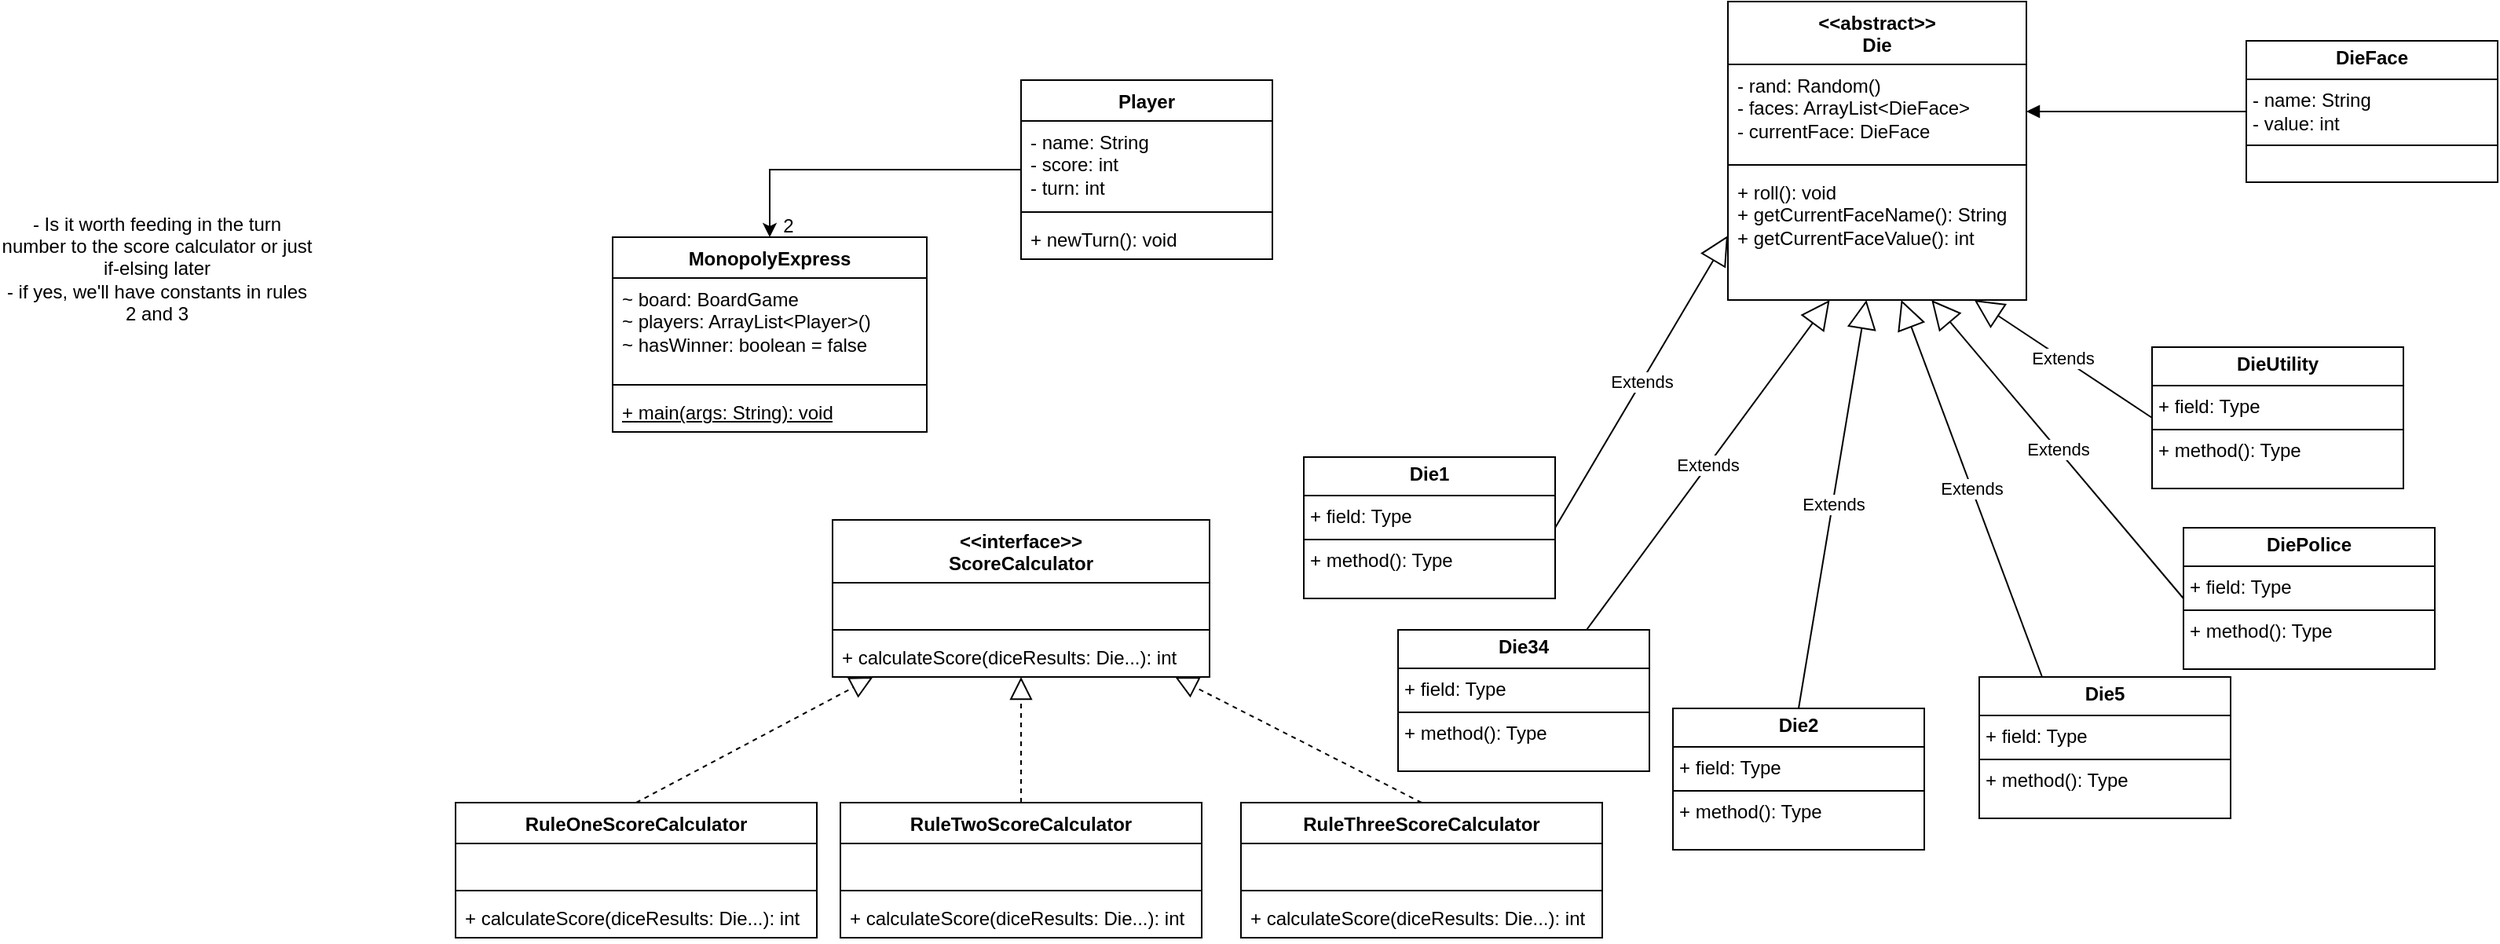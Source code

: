 <mxfile version="27.0.4">
  <diagram name="Page-1" id="lXsrAv_w0Vl0v3rfR3On">
    <mxGraphModel dx="1217" dy="629" grid="1" gridSize="10" guides="1" tooltips="1" connect="1" arrows="1" fold="1" page="1" pageScale="1" pageWidth="1100" pageHeight="850" math="0" shadow="0">
      <root>
        <mxCell id="0" />
        <mxCell id="1" parent="0" />
        <mxCell id="zLuKmudd83LoNQvqvblf-1" value="MonopolyExpress" style="swimlane;fontStyle=1;align=center;verticalAlign=top;childLayout=stackLayout;horizontal=1;startSize=26;horizontalStack=0;resizeParent=1;resizeParentMax=0;resizeLast=0;collapsible=1;marginBottom=0;whiteSpace=wrap;html=1;" parent="1" vertex="1">
          <mxGeometry x="470" y="280" width="200" height="124" as="geometry" />
        </mxCell>
        <mxCell id="zLuKmudd83LoNQvqvblf-2" value="~ board: BoardGame&lt;div&gt;~ players: ArrayList&amp;lt;Player&amp;gt;()&lt;/div&gt;&lt;div&gt;~ hasWinner: boolean = false&lt;/div&gt;" style="text;strokeColor=none;fillColor=none;align=left;verticalAlign=top;spacingLeft=4;spacingRight=4;overflow=hidden;rotatable=0;points=[[0,0.5],[1,0.5]];portConstraint=eastwest;whiteSpace=wrap;html=1;" parent="zLuKmudd83LoNQvqvblf-1" vertex="1">
          <mxGeometry y="26" width="200" height="64" as="geometry" />
        </mxCell>
        <mxCell id="zLuKmudd83LoNQvqvblf-3" value="" style="line;strokeWidth=1;fillColor=none;align=left;verticalAlign=middle;spacingTop=-1;spacingLeft=3;spacingRight=3;rotatable=0;labelPosition=right;points=[];portConstraint=eastwest;strokeColor=inherit;" parent="zLuKmudd83LoNQvqvblf-1" vertex="1">
          <mxGeometry y="90" width="200" height="8" as="geometry" />
        </mxCell>
        <mxCell id="zLuKmudd83LoNQvqvblf-4" value="&lt;u&gt;+ main(args: String): void&lt;/u&gt;" style="text;strokeColor=none;fillColor=none;align=left;verticalAlign=top;spacingLeft=4;spacingRight=4;overflow=hidden;rotatable=0;points=[[0,0.5],[1,0.5]];portConstraint=eastwest;whiteSpace=wrap;html=1;" parent="zLuKmudd83LoNQvqvblf-1" vertex="1">
          <mxGeometry y="98" width="200" height="26" as="geometry" />
        </mxCell>
        <mxCell id="zLuKmudd83LoNQvqvblf-11" value="&amp;lt;&amp;lt;interface&amp;gt;&amp;gt;&lt;div&gt;ScoreCalculator&lt;/div&gt;" style="swimlane;fontStyle=1;align=center;verticalAlign=top;childLayout=stackLayout;horizontal=1;startSize=40;horizontalStack=0;resizeParent=1;resizeParentMax=0;resizeLast=0;collapsible=1;marginBottom=0;whiteSpace=wrap;html=1;" parent="1" vertex="1">
          <mxGeometry x="610" y="460" width="240" height="100" as="geometry" />
        </mxCell>
        <mxCell id="zLuKmudd83LoNQvqvblf-12" value="&lt;br&gt;&lt;div&gt;&lt;br&gt;&lt;/div&gt;" style="text;strokeColor=none;fillColor=none;align=left;verticalAlign=top;spacingLeft=4;spacingRight=4;overflow=hidden;rotatable=0;points=[[0,0.5],[1,0.5]];portConstraint=eastwest;whiteSpace=wrap;html=1;" parent="zLuKmudd83LoNQvqvblf-11" vertex="1">
          <mxGeometry y="40" width="240" height="26" as="geometry" />
        </mxCell>
        <mxCell id="zLuKmudd83LoNQvqvblf-13" value="" style="line;strokeWidth=1;fillColor=none;align=left;verticalAlign=middle;spacingTop=-1;spacingLeft=3;spacingRight=3;rotatable=0;labelPosition=right;points=[];portConstraint=eastwest;strokeColor=inherit;" parent="zLuKmudd83LoNQvqvblf-11" vertex="1">
          <mxGeometry y="66" width="240" height="8" as="geometry" />
        </mxCell>
        <mxCell id="zLuKmudd83LoNQvqvblf-14" value="+ calculateScore(diceResults: Die...): int" style="text;strokeColor=none;fillColor=none;align=left;verticalAlign=top;spacingLeft=4;spacingRight=4;overflow=hidden;rotatable=0;points=[[0,0.5],[1,0.5]];portConstraint=eastwest;whiteSpace=wrap;html=1;" parent="zLuKmudd83LoNQvqvblf-11" vertex="1">
          <mxGeometry y="74" width="240" height="26" as="geometry" />
        </mxCell>
        <mxCell id="zLuKmudd83LoNQvqvblf-15" value="RuleOneScoreCalculator" style="swimlane;fontStyle=1;align=center;verticalAlign=top;childLayout=stackLayout;horizontal=1;startSize=26;horizontalStack=0;resizeParent=1;resizeParentMax=0;resizeLast=0;collapsible=1;marginBottom=0;whiteSpace=wrap;html=1;" parent="1" vertex="1">
          <mxGeometry x="370" y="640" width="230" height="86" as="geometry" />
        </mxCell>
        <mxCell id="zLuKmudd83LoNQvqvblf-16" value="&lt;br&gt;&lt;div&gt;&lt;br&gt;&lt;/div&gt;" style="text;strokeColor=none;fillColor=none;align=left;verticalAlign=top;spacingLeft=4;spacingRight=4;overflow=hidden;rotatable=0;points=[[0,0.5],[1,0.5]];portConstraint=eastwest;whiteSpace=wrap;html=1;" parent="zLuKmudd83LoNQvqvblf-15" vertex="1">
          <mxGeometry y="26" width="230" height="26" as="geometry" />
        </mxCell>
        <mxCell id="zLuKmudd83LoNQvqvblf-17" value="" style="line;strokeWidth=1;fillColor=none;align=left;verticalAlign=middle;spacingTop=-1;spacingLeft=3;spacingRight=3;rotatable=0;labelPosition=right;points=[];portConstraint=eastwest;strokeColor=inherit;" parent="zLuKmudd83LoNQvqvblf-15" vertex="1">
          <mxGeometry y="52" width="230" height="8" as="geometry" />
        </mxCell>
        <mxCell id="zLuKmudd83LoNQvqvblf-18" value="+ calculateScore(diceResults: Die...): int" style="text;strokeColor=none;fillColor=none;align=left;verticalAlign=top;spacingLeft=4;spacingRight=4;overflow=hidden;rotatable=0;points=[[0,0.5],[1,0.5]];portConstraint=eastwest;whiteSpace=wrap;html=1;" parent="zLuKmudd83LoNQvqvblf-15" vertex="1">
          <mxGeometry y="60" width="230" height="26" as="geometry" />
        </mxCell>
        <mxCell id="zLuKmudd83LoNQvqvblf-19" value="- Is it worth feeding in the turn number to the score calculator or just if-elsing later&lt;div&gt;- if yes, we&#39;ll have constants in rules 2 and 3&lt;/div&gt;" style="text;html=1;align=center;verticalAlign=middle;whiteSpace=wrap;rounded=0;" parent="1" vertex="1">
          <mxGeometry x="80" y="250" width="200" height="100" as="geometry" />
        </mxCell>
        <mxCell id="zLuKmudd83LoNQvqvblf-20" value="" style="endArrow=block;dashed=1;endFill=0;endSize=12;html=1;rounded=0;exitX=0.5;exitY=0;exitDx=0;exitDy=0;" parent="1" source="zLuKmudd83LoNQvqvblf-15" target="zLuKmudd83LoNQvqvblf-11" edge="1">
          <mxGeometry width="160" relative="1" as="geometry">
            <mxPoint x="510" y="630" as="sourcePoint" />
            <mxPoint x="670" y="630" as="targetPoint" />
          </mxGeometry>
        </mxCell>
        <mxCell id="zLuKmudd83LoNQvqvblf-21" value="RuleTwoScoreCalculator" style="swimlane;fontStyle=1;align=center;verticalAlign=top;childLayout=stackLayout;horizontal=1;startSize=26;horizontalStack=0;resizeParent=1;resizeParentMax=0;resizeLast=0;collapsible=1;marginBottom=0;whiteSpace=wrap;html=1;" parent="1" vertex="1">
          <mxGeometry x="615" y="640" width="230" height="86" as="geometry" />
        </mxCell>
        <mxCell id="zLuKmudd83LoNQvqvblf-22" value="&lt;br&gt;&lt;div&gt;&lt;br&gt;&lt;/div&gt;" style="text;strokeColor=none;fillColor=none;align=left;verticalAlign=top;spacingLeft=4;spacingRight=4;overflow=hidden;rotatable=0;points=[[0,0.5],[1,0.5]];portConstraint=eastwest;whiteSpace=wrap;html=1;" parent="zLuKmudd83LoNQvqvblf-21" vertex="1">
          <mxGeometry y="26" width="230" height="26" as="geometry" />
        </mxCell>
        <mxCell id="zLuKmudd83LoNQvqvblf-23" value="" style="line;strokeWidth=1;fillColor=none;align=left;verticalAlign=middle;spacingTop=-1;spacingLeft=3;spacingRight=3;rotatable=0;labelPosition=right;points=[];portConstraint=eastwest;strokeColor=inherit;" parent="zLuKmudd83LoNQvqvblf-21" vertex="1">
          <mxGeometry y="52" width="230" height="8" as="geometry" />
        </mxCell>
        <mxCell id="zLuKmudd83LoNQvqvblf-24" value="+ calculateScore(diceResults: Die...): int" style="text;strokeColor=none;fillColor=none;align=left;verticalAlign=top;spacingLeft=4;spacingRight=4;overflow=hidden;rotatable=0;points=[[0,0.5],[1,0.5]];portConstraint=eastwest;whiteSpace=wrap;html=1;" parent="zLuKmudd83LoNQvqvblf-21" vertex="1">
          <mxGeometry y="60" width="230" height="26" as="geometry" />
        </mxCell>
        <mxCell id="zLuKmudd83LoNQvqvblf-25" value="RuleThreeScoreCalculator" style="swimlane;fontStyle=1;align=center;verticalAlign=top;childLayout=stackLayout;horizontal=1;startSize=26;horizontalStack=0;resizeParent=1;resizeParentMax=0;resizeLast=0;collapsible=1;marginBottom=0;whiteSpace=wrap;html=1;" parent="1" vertex="1">
          <mxGeometry x="870" y="640" width="230" height="86" as="geometry" />
        </mxCell>
        <mxCell id="zLuKmudd83LoNQvqvblf-26" value="&lt;br&gt;&lt;div&gt;&lt;br&gt;&lt;/div&gt;" style="text;strokeColor=none;fillColor=none;align=left;verticalAlign=top;spacingLeft=4;spacingRight=4;overflow=hidden;rotatable=0;points=[[0,0.5],[1,0.5]];portConstraint=eastwest;whiteSpace=wrap;html=1;" parent="zLuKmudd83LoNQvqvblf-25" vertex="1">
          <mxGeometry y="26" width="230" height="26" as="geometry" />
        </mxCell>
        <mxCell id="zLuKmudd83LoNQvqvblf-27" value="" style="line;strokeWidth=1;fillColor=none;align=left;verticalAlign=middle;spacingTop=-1;spacingLeft=3;spacingRight=3;rotatable=0;labelPosition=right;points=[];portConstraint=eastwest;strokeColor=inherit;" parent="zLuKmudd83LoNQvqvblf-25" vertex="1">
          <mxGeometry y="52" width="230" height="8" as="geometry" />
        </mxCell>
        <mxCell id="zLuKmudd83LoNQvqvblf-28" value="+ calculateScore(diceResults: Die...): int" style="text;strokeColor=none;fillColor=none;align=left;verticalAlign=top;spacingLeft=4;spacingRight=4;overflow=hidden;rotatable=0;points=[[0,0.5],[1,0.5]];portConstraint=eastwest;whiteSpace=wrap;html=1;" parent="zLuKmudd83LoNQvqvblf-25" vertex="1">
          <mxGeometry y="60" width="230" height="26" as="geometry" />
        </mxCell>
        <mxCell id="zLuKmudd83LoNQvqvblf-29" value="" style="endArrow=block;dashed=1;endFill=0;endSize=12;html=1;rounded=0;exitX=0.5;exitY=0;exitDx=0;exitDy=0;" parent="1" source="zLuKmudd83LoNQvqvblf-21" target="zLuKmudd83LoNQvqvblf-11" edge="1">
          <mxGeometry width="160" relative="1" as="geometry">
            <mxPoint x="710" y="580" as="sourcePoint" />
            <mxPoint x="870" y="580" as="targetPoint" />
          </mxGeometry>
        </mxCell>
        <mxCell id="zLuKmudd83LoNQvqvblf-34" value="" style="endArrow=block;dashed=1;endFill=0;endSize=12;html=1;rounded=0;exitX=0.5;exitY=0;exitDx=0;exitDy=0;" parent="1" source="zLuKmudd83LoNQvqvblf-25" target="zLuKmudd83LoNQvqvblf-11" edge="1">
          <mxGeometry width="160" relative="1" as="geometry">
            <mxPoint x="710" y="580" as="sourcePoint" />
            <mxPoint x="870" y="580" as="targetPoint" />
          </mxGeometry>
        </mxCell>
        <mxCell id="zLuKmudd83LoNQvqvblf-39" style="edgeStyle=orthogonalEdgeStyle;rounded=0;orthogonalLoop=1;jettySize=auto;html=1;entryX=0.5;entryY=0;entryDx=0;entryDy=0;" parent="1" source="zLuKmudd83LoNQvqvblf-35" target="zLuKmudd83LoNQvqvblf-1" edge="1">
          <mxGeometry relative="1" as="geometry" />
        </mxCell>
        <mxCell id="zLuKmudd83LoNQvqvblf-35" value="Player" style="swimlane;fontStyle=1;align=center;verticalAlign=top;childLayout=stackLayout;horizontal=1;startSize=26;horizontalStack=0;resizeParent=1;resizeParentMax=0;resizeLast=0;collapsible=1;marginBottom=0;whiteSpace=wrap;html=1;" parent="1" vertex="1">
          <mxGeometry x="730" y="180" width="160" height="114" as="geometry" />
        </mxCell>
        <mxCell id="zLuKmudd83LoNQvqvblf-36" value="- name: String&lt;div&gt;- score: int&lt;/div&gt;&lt;div&gt;- turn: int&lt;/div&gt;" style="text;strokeColor=none;fillColor=none;align=left;verticalAlign=top;spacingLeft=4;spacingRight=4;overflow=hidden;rotatable=0;points=[[0,0.5],[1,0.5]];portConstraint=eastwest;whiteSpace=wrap;html=1;" parent="zLuKmudd83LoNQvqvblf-35" vertex="1">
          <mxGeometry y="26" width="160" height="54" as="geometry" />
        </mxCell>
        <mxCell id="zLuKmudd83LoNQvqvblf-37" value="" style="line;strokeWidth=1;fillColor=none;align=left;verticalAlign=middle;spacingTop=-1;spacingLeft=3;spacingRight=3;rotatable=0;labelPosition=right;points=[];portConstraint=eastwest;strokeColor=inherit;" parent="zLuKmudd83LoNQvqvblf-35" vertex="1">
          <mxGeometry y="80" width="160" height="8" as="geometry" />
        </mxCell>
        <mxCell id="zLuKmudd83LoNQvqvblf-38" value="+ newTurn(): void" style="text;strokeColor=none;fillColor=none;align=left;verticalAlign=top;spacingLeft=4;spacingRight=4;overflow=hidden;rotatable=0;points=[[0,0.5],[1,0.5]];portConstraint=eastwest;whiteSpace=wrap;html=1;" parent="zLuKmudd83LoNQvqvblf-35" vertex="1">
          <mxGeometry y="88" width="160" height="26" as="geometry" />
        </mxCell>
        <mxCell id="zLuKmudd83LoNQvqvblf-41" value="2" style="text;html=1;align=center;verticalAlign=middle;whiteSpace=wrap;rounded=0;" parent="1" vertex="1">
          <mxGeometry x="552" y="258" width="60" height="30" as="geometry" />
        </mxCell>
        <mxCell id="zLuKmudd83LoNQvqvblf-43" value="&amp;lt;&amp;lt;abstract&amp;gt;&amp;gt;&lt;div&gt;Die&lt;/div&gt;" style="swimlane;fontStyle=1;align=center;verticalAlign=top;childLayout=stackLayout;horizontal=1;startSize=40;horizontalStack=0;resizeParent=1;resizeParentMax=0;resizeLast=0;collapsible=1;marginBottom=0;whiteSpace=wrap;html=1;" parent="1" vertex="1">
          <mxGeometry x="1180" y="130" width="190" height="190" as="geometry" />
        </mxCell>
        <mxCell id="zLuKmudd83LoNQvqvblf-44" value="- rand: Random()&lt;div&gt;- faces: ArrayList&amp;lt;DieFace&amp;gt;&lt;/div&gt;&lt;div&gt;- currentFace: DieFace&lt;/div&gt;" style="text;strokeColor=none;fillColor=none;align=left;verticalAlign=top;spacingLeft=4;spacingRight=4;overflow=hidden;rotatable=0;points=[[0,0.5],[1,0.5]];portConstraint=eastwest;whiteSpace=wrap;html=1;" parent="zLuKmudd83LoNQvqvblf-43" vertex="1">
          <mxGeometry y="40" width="190" height="60" as="geometry" />
        </mxCell>
        <mxCell id="zLuKmudd83LoNQvqvblf-45" value="" style="line;strokeWidth=1;fillColor=none;align=left;verticalAlign=middle;spacingTop=-1;spacingLeft=3;spacingRight=3;rotatable=0;labelPosition=right;points=[];portConstraint=eastwest;strokeColor=inherit;" parent="zLuKmudd83LoNQvqvblf-43" vertex="1">
          <mxGeometry y="100" width="190" height="8" as="geometry" />
        </mxCell>
        <mxCell id="zLuKmudd83LoNQvqvblf-46" value="+ roll(): void&lt;div&gt;+ getCurrentFaceName(): String&lt;/div&gt;&lt;div&gt;+ getCurrentFaceValue(): int&lt;/div&gt;" style="text;strokeColor=none;fillColor=none;align=left;verticalAlign=top;spacingLeft=4;spacingRight=4;overflow=hidden;rotatable=0;points=[[0,0.5],[1,0.5]];portConstraint=eastwest;whiteSpace=wrap;html=1;" parent="zLuKmudd83LoNQvqvblf-43" vertex="1">
          <mxGeometry y="108" width="190" height="82" as="geometry" />
        </mxCell>
        <mxCell id="Hbu-Mwoq26jk71XMIM0U-1" value="&lt;p style=&quot;margin:0px;margin-top:4px;text-align:center;&quot;&gt;&lt;b&gt;Die1&lt;/b&gt;&lt;/p&gt;&lt;hr size=&quot;1&quot; style=&quot;border-style:solid;&quot;&gt;&lt;p style=&quot;margin:0px;margin-left:4px;&quot;&gt;+ field: Type&lt;/p&gt;&lt;hr size=&quot;1&quot; style=&quot;border-style:solid;&quot;&gt;&lt;p style=&quot;margin:0px;margin-left:4px;&quot;&gt;+ method(): Type&lt;/p&gt;" style="verticalAlign=top;align=left;overflow=fill;html=1;whiteSpace=wrap;" parent="1" vertex="1">
          <mxGeometry x="910" y="420" width="160" height="90" as="geometry" />
        </mxCell>
        <mxCell id="Hbu-Mwoq26jk71XMIM0U-2" value="&lt;p style=&quot;margin:0px;margin-top:4px;text-align:center;&quot;&gt;&lt;b&gt;Die2&lt;/b&gt;&lt;/p&gt;&lt;hr size=&quot;1&quot; style=&quot;border-style:solid;&quot;&gt;&lt;p style=&quot;margin:0px;margin-left:4px;&quot;&gt;+ field: Type&lt;/p&gt;&lt;hr size=&quot;1&quot; style=&quot;border-style:solid;&quot;&gt;&lt;p style=&quot;margin:0px;margin-left:4px;&quot;&gt;+ method(): Type&lt;/p&gt;" style="verticalAlign=top;align=left;overflow=fill;html=1;whiteSpace=wrap;" parent="1" vertex="1">
          <mxGeometry x="1145" y="580" width="160" height="90" as="geometry" />
        </mxCell>
        <mxCell id="Hbu-Mwoq26jk71XMIM0U-3" value="&lt;p style=&quot;margin:0px;margin-top:4px;text-align:center;&quot;&gt;&lt;b&gt;Die34&lt;/b&gt;&lt;/p&gt;&lt;hr size=&quot;1&quot; style=&quot;border-style:solid;&quot;&gt;&lt;p style=&quot;margin:0px;margin-left:4px;&quot;&gt;+ field: Type&lt;/p&gt;&lt;hr size=&quot;1&quot; style=&quot;border-style:solid;&quot;&gt;&lt;p style=&quot;margin:0px;margin-left:4px;&quot;&gt;+ method(): Type&lt;/p&gt;" style="verticalAlign=top;align=left;overflow=fill;html=1;whiteSpace=wrap;" parent="1" vertex="1">
          <mxGeometry x="970" y="530" width="160" height="90" as="geometry" />
        </mxCell>
        <mxCell id="Hbu-Mwoq26jk71XMIM0U-4" value="&lt;p style=&quot;margin:0px;margin-top:4px;text-align:center;&quot;&gt;&lt;b&gt;Die5&lt;/b&gt;&lt;/p&gt;&lt;hr size=&quot;1&quot; style=&quot;border-style:solid;&quot;&gt;&lt;p style=&quot;margin:0px;margin-left:4px;&quot;&gt;+ field: Type&lt;/p&gt;&lt;hr size=&quot;1&quot; style=&quot;border-style:solid;&quot;&gt;&lt;p style=&quot;margin:0px;margin-left:4px;&quot;&gt;+ method(): Type&lt;/p&gt;" style="verticalAlign=top;align=left;overflow=fill;html=1;whiteSpace=wrap;" parent="1" vertex="1">
          <mxGeometry x="1340" y="560" width="160" height="90" as="geometry" />
        </mxCell>
        <mxCell id="Hbu-Mwoq26jk71XMIM0U-5" value="&lt;p style=&quot;margin:0px;margin-top:4px;text-align:center;&quot;&gt;&lt;b&gt;DiePolice&lt;/b&gt;&lt;/p&gt;&lt;hr size=&quot;1&quot; style=&quot;border-style:solid;&quot;&gt;&lt;p style=&quot;margin:0px;margin-left:4px;&quot;&gt;+ field: Type&lt;/p&gt;&lt;hr size=&quot;1&quot; style=&quot;border-style:solid;&quot;&gt;&lt;p style=&quot;margin:0px;margin-left:4px;&quot;&gt;+ method(): Type&lt;/p&gt;" style="verticalAlign=top;align=left;overflow=fill;html=1;whiteSpace=wrap;" parent="1" vertex="1">
          <mxGeometry x="1470" y="465" width="160" height="90" as="geometry" />
        </mxCell>
        <mxCell id="Hbu-Mwoq26jk71XMIM0U-6" value="&lt;p style=&quot;margin:0px;margin-top:4px;text-align:center;&quot;&gt;&lt;b&gt;DieUtility&lt;/b&gt;&lt;/p&gt;&lt;hr size=&quot;1&quot; style=&quot;border-style:solid;&quot;&gt;&lt;p style=&quot;margin:0px;margin-left:4px;&quot;&gt;+ field: Type&lt;/p&gt;&lt;hr size=&quot;1&quot; style=&quot;border-style:solid;&quot;&gt;&lt;p style=&quot;margin:0px;margin-left:4px;&quot;&gt;+ method(): Type&lt;/p&gt;" style="verticalAlign=top;align=left;overflow=fill;html=1;whiteSpace=wrap;" parent="1" vertex="1">
          <mxGeometry x="1450" y="350" width="160" height="90" as="geometry" />
        </mxCell>
        <mxCell id="Hbu-Mwoq26jk71XMIM0U-7" value="&lt;p style=&quot;margin:0px;margin-top:4px;text-align:center;&quot;&gt;&lt;b&gt;DieFace&lt;/b&gt;&lt;/p&gt;&lt;hr size=&quot;1&quot; style=&quot;border-style:solid;&quot;&gt;&lt;p style=&quot;margin:0px;margin-left:4px;&quot;&gt;- name: String&lt;/p&gt;&lt;p style=&quot;margin:0px;margin-left:4px;&quot;&gt;- value: int&lt;/p&gt;&lt;hr size=&quot;1&quot; style=&quot;border-style:solid;&quot;&gt;&lt;p style=&quot;margin:0px;margin-left:4px;&quot;&gt;&lt;br&gt;&lt;/p&gt;" style="verticalAlign=top;align=left;overflow=fill;html=1;whiteSpace=wrap;" parent="1" vertex="1">
          <mxGeometry x="1510" y="155" width="160" height="90" as="geometry" />
        </mxCell>
        <mxCell id="Hbu-Mwoq26jk71XMIM0U-8" value="Extends" style="endArrow=block;endSize=16;endFill=0;html=1;rounded=0;exitX=1;exitY=0.5;exitDx=0;exitDy=0;entryX=0;entryY=0.5;entryDx=0;entryDy=0;" parent="1" source="Hbu-Mwoq26jk71XMIM0U-1" target="zLuKmudd83LoNQvqvblf-46" edge="1">
          <mxGeometry width="160" relative="1" as="geometry">
            <mxPoint x="1050" y="410" as="sourcePoint" />
            <mxPoint x="1210" y="410" as="targetPoint" />
          </mxGeometry>
        </mxCell>
        <mxCell id="Hbu-Mwoq26jk71XMIM0U-9" value="Extends" style="endArrow=block;endSize=16;endFill=0;html=1;rounded=0;exitX=0.75;exitY=0;exitDx=0;exitDy=0;" parent="1" source="Hbu-Mwoq26jk71XMIM0U-3" target="zLuKmudd83LoNQvqvblf-46" edge="1">
          <mxGeometry width="160" relative="1" as="geometry">
            <mxPoint x="1050" y="410" as="sourcePoint" />
            <mxPoint x="1210" y="410" as="targetPoint" />
          </mxGeometry>
        </mxCell>
        <mxCell id="Hbu-Mwoq26jk71XMIM0U-10" value="Extends" style="endArrow=block;endSize=16;endFill=0;html=1;rounded=0;exitX=0.5;exitY=0;exitDx=0;exitDy=0;" parent="1" source="Hbu-Mwoq26jk71XMIM0U-2" target="zLuKmudd83LoNQvqvblf-46" edge="1">
          <mxGeometry width="160" relative="1" as="geometry">
            <mxPoint x="1050" y="410" as="sourcePoint" />
            <mxPoint x="1210" y="410" as="targetPoint" />
          </mxGeometry>
        </mxCell>
        <mxCell id="Hbu-Mwoq26jk71XMIM0U-11" value="Extends" style="endArrow=block;endSize=16;endFill=0;html=1;rounded=0;exitX=0.25;exitY=0;exitDx=0;exitDy=0;" parent="1" source="Hbu-Mwoq26jk71XMIM0U-4" target="zLuKmudd83LoNQvqvblf-46" edge="1">
          <mxGeometry width="160" relative="1" as="geometry">
            <mxPoint x="1050" y="410" as="sourcePoint" />
            <mxPoint x="1210" y="410" as="targetPoint" />
          </mxGeometry>
        </mxCell>
        <mxCell id="Hbu-Mwoq26jk71XMIM0U-12" value="Extends" style="endArrow=block;endSize=16;endFill=0;html=1;rounded=0;exitX=0;exitY=0.5;exitDx=0;exitDy=0;" parent="1" source="Hbu-Mwoq26jk71XMIM0U-5" target="zLuKmudd83LoNQvqvblf-46" edge="1">
          <mxGeometry width="160" relative="1" as="geometry">
            <mxPoint x="1050" y="410" as="sourcePoint" />
            <mxPoint x="1210" y="410" as="targetPoint" />
          </mxGeometry>
        </mxCell>
        <mxCell id="Hbu-Mwoq26jk71XMIM0U-13" value="Extends" style="endArrow=block;endSize=16;endFill=0;html=1;rounded=0;exitX=0;exitY=0.5;exitDx=0;exitDy=0;" parent="1" source="Hbu-Mwoq26jk71XMIM0U-6" target="zLuKmudd83LoNQvqvblf-46" edge="1">
          <mxGeometry width="160" relative="1" as="geometry">
            <mxPoint x="1050" y="410" as="sourcePoint" />
            <mxPoint x="1210" y="410" as="targetPoint" />
          </mxGeometry>
        </mxCell>
        <mxCell id="Hbu-Mwoq26jk71XMIM0U-15" value="" style="html=1;verticalAlign=bottom;endArrow=block;curved=0;rounded=0;exitX=0;exitY=0.5;exitDx=0;exitDy=0;entryX=1;entryY=0.5;entryDx=0;entryDy=0;" parent="1" source="Hbu-Mwoq26jk71XMIM0U-7" target="zLuKmudd83LoNQvqvblf-44" edge="1">
          <mxGeometry width="80" relative="1" as="geometry">
            <mxPoint x="1090" y="410" as="sourcePoint" />
            <mxPoint x="1170" y="410" as="targetPoint" />
          </mxGeometry>
        </mxCell>
      </root>
    </mxGraphModel>
  </diagram>
</mxfile>
